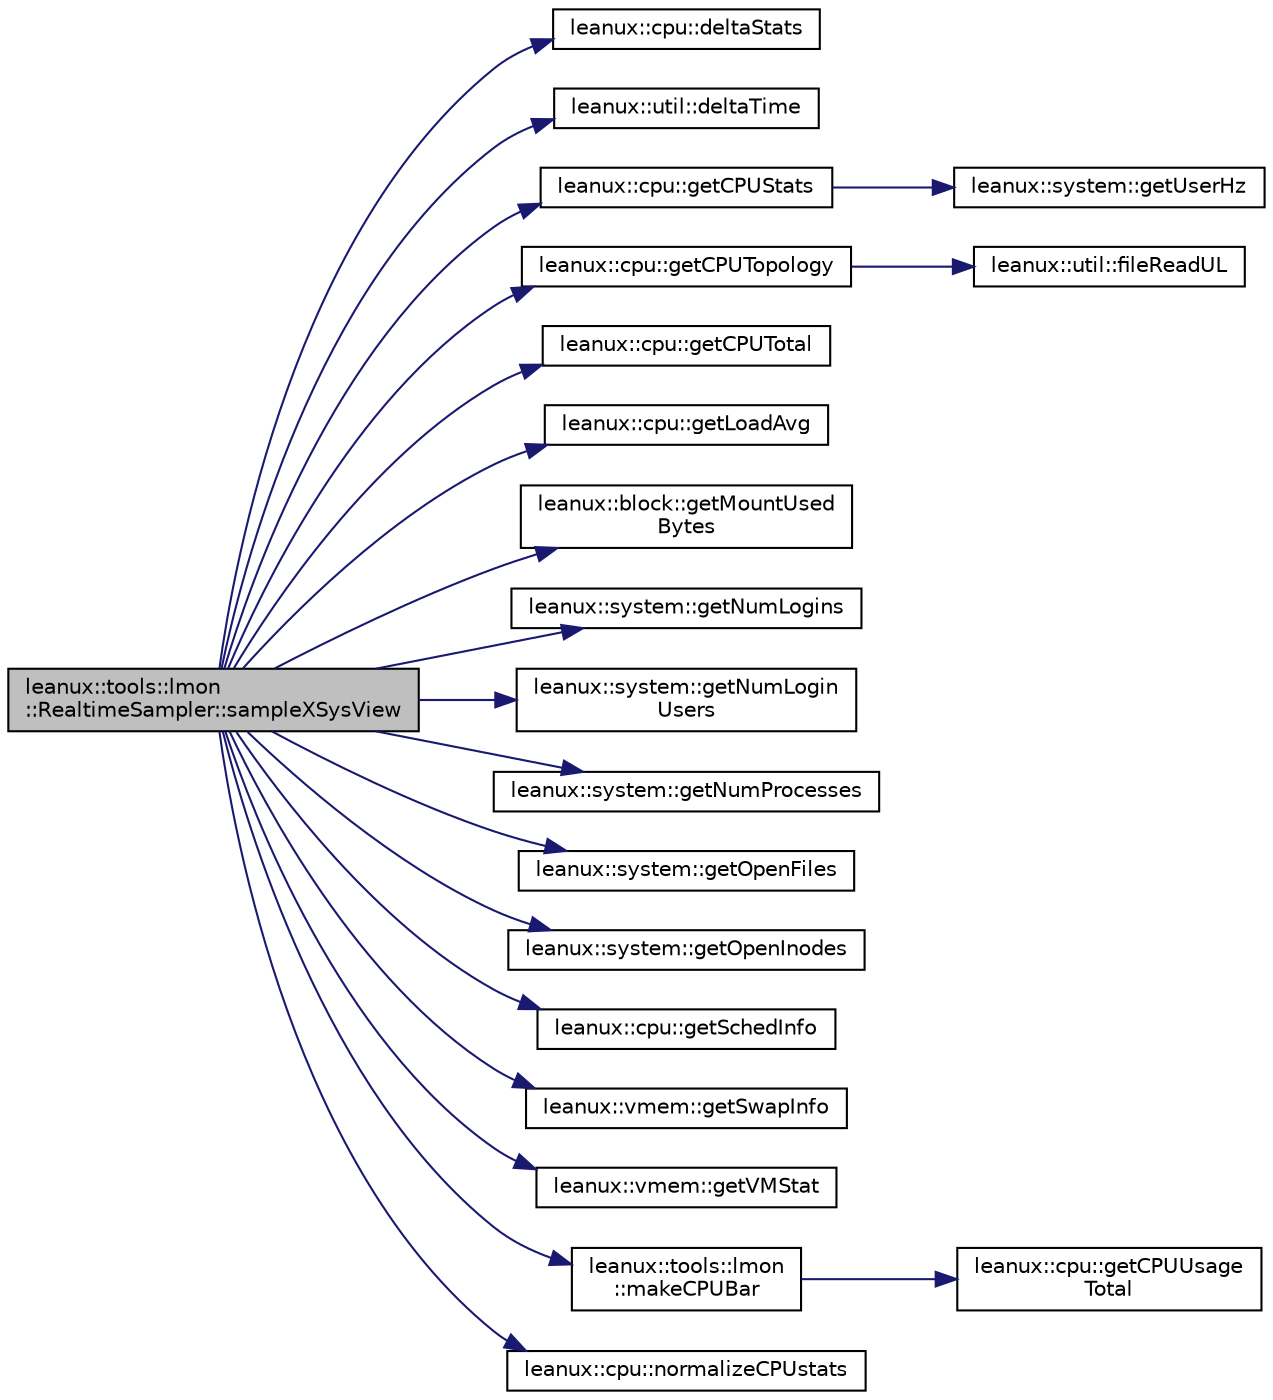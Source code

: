 digraph "leanux::tools::lmon::RealtimeSampler::sampleXSysView"
{
 // LATEX_PDF_SIZE
  bgcolor="transparent";
  edge [fontname="Helvetica",fontsize="10",labelfontname="Helvetica",labelfontsize="10"];
  node [fontname="Helvetica",fontsize="10",shape=record];
  rankdir="LR";
  Node1 [label="leanux::tools::lmon\l::RealtimeSampler::sampleXSysView",height=0.2,width=0.4,color="black", fillcolor="grey75", style="filled", fontcolor="black",tooltip=" "];
  Node1 -> Node2 [color="midnightblue",fontsize="10",style="solid",fontname="Helvetica"];
  Node2 [label="leanux::cpu::deltaStats",height=0.2,width=0.4,color="black",URL="$namespaceleanux_1_1cpu.html#aacae00e1b4ea43c5aa6e78e951937b51",tooltip="Compute the deltas for two CPUStatMap std::maps into delta."];
  Node1 -> Node3 [color="midnightblue",fontsize="10",style="solid",fontname="Helvetica"];
  Node3 [label="leanux::util::deltaTime",height=0.2,width=0.4,color="black",URL="$namespaceleanux_1_1util.html#a4837f2d09bfda41e98223427201d04e2",tooltip="Return the deltaof two timevals in seconds."];
  Node1 -> Node4 [color="midnightblue",fontsize="10",style="solid",fontname="Helvetica"];
  Node4 [label="leanux::cpu::getCPUStats",height=0.2,width=0.4,color="black",URL="$namespaceleanux_1_1cpu.html#a59cf2af9830e859ca848f87c9d605d6f",tooltip="Get CPU usage statistics from /proc/stat."];
  Node4 -> Node5 [color="midnightblue",fontsize="10",style="solid",fontname="Helvetica"];
  Node5 [label="leanux::system::getUserHz",height=0.2,width=0.4,color="black",URL="$namespaceleanux_1_1system.html#abb67aa26c6ef63b4ad7b4194f1a8d774",tooltip="Get the number of clock ticks per second."];
  Node1 -> Node6 [color="midnightblue",fontsize="10",style="solid",fontname="Helvetica"];
  Node6 [label="leanux::cpu::getCPUTopology",height=0.2,width=0.4,color="black",URL="$namespaceleanux_1_1cpu.html#a31a23bc3cbd9990806ad11b532e6cb93",tooltip="get the CPU topology."];
  Node6 -> Node7 [color="midnightblue",fontsize="10",style="solid",fontname="Helvetica"];
  Node7 [label="leanux::util::fileReadUL",height=0.2,width=0.4,color="black",URL="$namespaceleanux_1_1util.html#a1e9a1206d94b2f96e8e0c6adc4e4cd12",tooltip="read the first data in the file as a string representation of a unsigned long."];
  Node1 -> Node8 [color="midnightblue",fontsize="10",style="solid",fontname="Helvetica"];
  Node8 [label="leanux::cpu::getCPUTotal",height=0.2,width=0.4,color="black",URL="$namespaceleanux_1_1cpu.html#aed13e7a256443ad29418d1fd83b27b8e",tooltip="Sum the entries in all to derive the total."];
  Node1 -> Node9 [color="midnightblue",fontsize="10",style="solid",fontname="Helvetica"];
  Node9 [label="leanux::cpu::getLoadAvg",height=0.2,width=0.4,color="black",URL="$namespaceleanux_1_1cpu.html#a9f50740a011befb245de0dbfbbf6e4ca",tooltip="Get the system load averages."];
  Node1 -> Node10 [color="midnightblue",fontsize="10",style="solid",fontname="Helvetica"];
  Node10 [label="leanux::block::getMountUsed\lBytes",height=0.2,width=0.4,color="black",URL="$namespaceleanux_1_1block.html#a0a3be314ae37f554ef89d7b5b30a8039",tooltip="Used bytes over all mounted filesystems."];
  Node1 -> Node11 [color="midnightblue",fontsize="10",style="solid",fontname="Helvetica"];
  Node11 [label="leanux::system::getNumLogins",height=0.2,width=0.4,color="black",URL="$namespaceleanux_1_1system.html#a3cdfe742d15c8f3d4d7c01be3f3b42c7",tooltip="The number of user logins as reported by who."];
  Node1 -> Node12 [color="midnightblue",fontsize="10",style="solid",fontname="Helvetica"];
  Node12 [label="leanux::system::getNumLogin\lUsers",height=0.2,width=0.4,color="black",URL="$namespaceleanux_1_1system.html#a9821718a0beca2213c2f294267255d59",tooltip="The number of distinct users logged in."];
  Node1 -> Node13 [color="midnightblue",fontsize="10",style="solid",fontname="Helvetica"];
  Node13 [label="leanux::system::getNumProcesses",height=0.2,width=0.4,color="black",URL="$namespaceleanux_1_1system.html#acf5450712deab2fd3ebe192a290c4bc6",tooltip="Get the number of processes on the system."];
  Node1 -> Node14 [color="midnightblue",fontsize="10",style="solid",fontname="Helvetica"];
  Node14 [label="leanux::system::getOpenFiles",height=0.2,width=0.4,color="black",URL="$namespaceleanux_1_1system.html#a0fcf2d5d45e7838be8424cf1eabeeb14",tooltip="get the current and maximum number of open files."];
  Node1 -> Node15 [color="midnightblue",fontsize="10",style="solid",fontname="Helvetica"];
  Node15 [label="leanux::system::getOpenInodes",height=0.2,width=0.4,color="black",URL="$namespaceleanux_1_1system.html#aa437aedfc8ba5b977baef289f25c5da3",tooltip="get the used and free number of open inodes."];
  Node1 -> Node16 [color="midnightblue",fontsize="10",style="solid",fontname="Helvetica"];
  Node16 [label="leanux::cpu::getSchedInfo",height=0.2,width=0.4,color="black",URL="$namespaceleanux_1_1cpu.html#ac5901cd50a8f7e4263b2ecb9875a818d",tooltip="Get the number of running and blocked processes."];
  Node1 -> Node17 [color="midnightblue",fontsize="10",style="solid",fontname="Helvetica"];
  Node17 [label="leanux::vmem::getSwapInfo",height=0.2,width=0.4,color="black",URL="$namespaceleanux_1_1vmem.html#aabc162dbfa4e98a5d1bf2571ba58de88",tooltip="Get a std::list of SwapInfo swap spaces."];
  Node1 -> Node18 [color="midnightblue",fontsize="10",style="solid",fontname="Helvetica"];
  Node18 [label="leanux::vmem::getVMStat",height=0.2,width=0.4,color="black",URL="$namespaceleanux_1_1vmem.html#afaf001154952f8397853ca745110020e",tooltip="get virtual memory statistics."];
  Node1 -> Node19 [color="midnightblue",fontsize="10",style="solid",fontname="Helvetica"];
  Node19 [label="leanux::tools::lmon\l::makeCPUBar",height=0.2,width=0.4,color="black",URL="$namespaceleanux_1_1tools_1_1lmon.html#a85ae7434eb396ed84307a15724c790c0",tooltip="create a (vertical) CPU bar string from the CPUStat for terminal-based output."];
  Node19 -> Node20 [color="midnightblue",fontsize="10",style="solid",fontname="Helvetica"];
  Node20 [label="leanux::cpu::getCPUUsage\lTotal",height=0.2,width=0.4,color="black",URL="$namespaceleanux_1_1cpu.html#a3b1bbe660ecf384b94d5915f3d90e2b7",tooltip="Compute the total amount of CPU time in stat."];
  Node1 -> Node21 [color="midnightblue",fontsize="10",style="solid",fontname="Helvetica"];
  Node21 [label="leanux::cpu::normalizeCPUstats",height=0.2,width=0.4,color="black",URL="$namespaceleanux_1_1cpu.html#ae4420cd18b5170e303f743d6c2e5a6ec",tooltip="Scales the numbers in stat to the time interval dt times the number of processors,..."];
}
